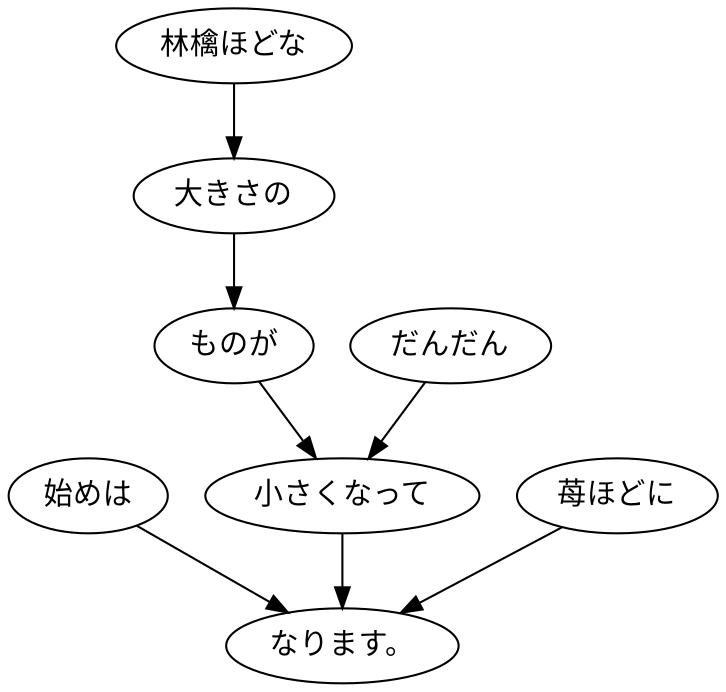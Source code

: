 digraph graph3562 {
	node0 [label="始めは"];
	node1 [label="林檎ほどな"];
	node2 [label="大きさの"];
	node3 [label="ものが"];
	node4 [label="だんだん"];
	node5 [label="小さくなって"];
	node6 [label="苺ほどに"];
	node7 [label="なります。"];
	node0 -> node7;
	node1 -> node2;
	node2 -> node3;
	node3 -> node5;
	node4 -> node5;
	node5 -> node7;
	node6 -> node7;
}

